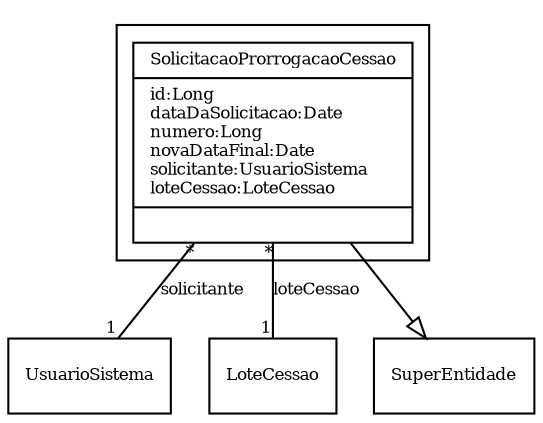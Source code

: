 digraph G{
fontname = "Times-Roman"
fontsize = 8

node [
        fontname = "Times-Roman"
        fontsize = 8
        shape = "record"
]

edge [
        fontname = "Times-Roman"
        fontsize = 8
]

subgraph clusterSOLICITACAO_DA_PRORROGACAO_DA_CESSAO_DE_BEM_MOVEL
{
SolicitacaoProrrogacaoCessao [label = "{SolicitacaoProrrogacaoCessao|id:Long\ldataDaSolicitacao:Date\lnumero:Long\lnovaDataFinal:Date\lsolicitante:UsuarioSistema\lloteCessao:LoteCessao\l|\l}"]
}
edge [arrowhead = "none" headlabel = "1" taillabel = "*"] SolicitacaoProrrogacaoCessao -> UsuarioSistema [label = "solicitante"]
edge [arrowhead = "none" headlabel = "1" taillabel = "*"] SolicitacaoProrrogacaoCessao -> LoteCessao [label = "loteCessao"]
edge [ arrowhead = "empty" headlabel = "" taillabel = ""] SolicitacaoProrrogacaoCessao -> SuperEntidade
}
